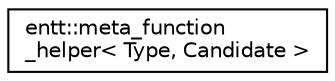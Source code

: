 digraph "Graphical Class Hierarchy"
{
 // LATEX_PDF_SIZE
  edge [fontname="Helvetica",fontsize="10",labelfontname="Helvetica",labelfontsize="10"];
  node [fontname="Helvetica",fontsize="10",shape=record];
  rankdir="LR";
  Node0 [label="entt::meta_function\l_helper\< Type, Candidate \>",height=0.2,width=0.4,color="black", fillcolor="white", style="filled",URL="$classentt_1_1meta__function__helper.html",tooltip="Meta function helper."];
}

